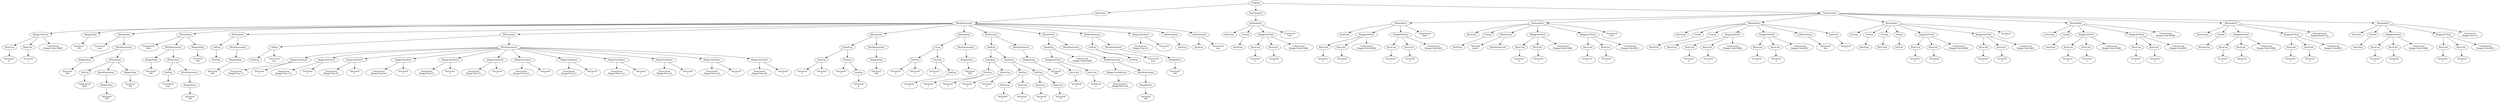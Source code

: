 digraph ASTGraph {
0 [ label="Program" ];
1 [ label="MainClass" ];
0 -> 1
2 [ label="BlockStatement" ];
1 -> 2
3 [ label="MeggySetPixel" ];
2 -> 3
4 [ label="ByteCast" ];
3 -> 4
5 [ label="IntLiteral\n0" ];
4 -> 5
6 [ label="ByteCast" ];
3 -> 6
7 [ label="IntLiteral\n1" ];
6 -> 7
8 [ label="ColorLiteral\nMeggy.Color.DARK" ];
3 -> 8
9 [ label="MeggyDelay" ];
2 -> 9
10 [ label="IntLiteral\n100" ];
9 -> 10
11 [ label="IfStatement" ];
2 -> 11
12 [ label="TrueLiteral\ntrue" ];
11 -> 12
13 [ label="BlockStatement" ];
11 -> 13
14 [ label="MeggyDelay" ];
13 -> 14
15 [ label="IntLiteral\n100" ];
14 -> 15
16 [ label="IfStatement" ];
13 -> 16
17 [ label="NotExp" ];
16 -> 17
18 [ label="FalseLiteral\nfalse" ];
17 -> 18
19 [ label="BlockStatement" ];
16 -> 19
20 [ label="MeggyDelay" ];
19 -> 20
21 [ label="IntLiteral\n100" ];
20 -> 21
22 [ label="MeggyDelay" ];
16 -> 22
23 [ label="IntLiteral\n100" ];
22 -> 23
24 [ label="IfStatement" ];
2 -> 24
25 [ label="FalseLiteral\nfalse" ];
24 -> 25
26 [ label="BlockStatement" ];
24 -> 26
27 [ label="MeggyDelay" ];
26 -> 27
28 [ label="IntLiteral\n100" ];
27 -> 28
29 [ label="IfStatement" ];
26 -> 29
30 [ label="NotExp" ];
29 -> 30
31 [ label="TrueLiteral\ntrue" ];
30 -> 31
32 [ label="BlockStatement" ];
29 -> 32
33 [ label="MeggyDelay" ];
32 -> 33
34 [ label="IntLiteral\n100" ];
33 -> 34
35 [ label="MeggyDelay" ];
24 -> 35
36 [ label="IntLiteral\n100" ];
35 -> 36
37 [ label="IfStatement" ];
2 -> 37
38 [ label="CallExp" ];
37 -> 38
39 [ label="NewExp" ];
38 -> 39
40 [ label="BlockStatement" ];
37 -> 40
41 [ label="MeggyDelay" ];
40 -> 41
42 [ label="IntLiteral\n100" ];
41 -> 42
43 [ label="IfStatement" ];
2 -> 43
44 [ label="CallExp" ];
43 -> 44
45 [ label="NewExp" ];
44 -> 45
46 [ label="TrueLiteral\ntrue" ];
44 -> 46
47 [ label="BlockStatement" ];
43 -> 47
48 [ label="MeggyToneStart" ];
47 -> 48
49 [ label="ToneLiteral\nMeggy.Tone.C3" ];
48 -> 49
50 [ label="IntLiteral\n1" ];
48 -> 50
51 [ label="MeggyToneStart" ];
47 -> 51
52 [ label="ToneLiteral\nMeggy.Tone.Cs3" ];
51 -> 52
53 [ label="IntLiteral\n1" ];
51 -> 53
54 [ label="MeggyToneStart" ];
47 -> 54
55 [ label="ToneLiteral\nMeggy.Tone.D3" ];
54 -> 55
56 [ label="IntLiteral\n1" ];
54 -> 56
57 [ label="MeggyToneStart" ];
47 -> 57
58 [ label="ToneLiteral\nMeggy.Tone.Ds3" ];
57 -> 58
59 [ label="IntLiteral\n1" ];
57 -> 59
60 [ label="MeggyToneStart" ];
47 -> 60
61 [ label="ToneLiteral\nMeggy.Tone.E3" ];
60 -> 61
62 [ label="IntLiteral\n1" ];
60 -> 62
63 [ label="MeggyToneStart" ];
47 -> 63
64 [ label="ToneLiteral\nMeggy.Tone.F3" ];
63 -> 64
65 [ label="IntLiteral\n1" ];
63 -> 65
66 [ label="MeggyToneStart" ];
47 -> 66
67 [ label="ToneLiteral\nMeggy.Tone.Fs3" ];
66 -> 67
68 [ label="IntLiteral\n1" ];
66 -> 68
69 [ label="MeggyToneStart" ];
47 -> 69
70 [ label="ToneLiteral\nMeggy.Tone.G3" ];
69 -> 70
71 [ label="IntLiteral\n1" ];
69 -> 71
72 [ label="MeggyToneStart" ];
47 -> 72
73 [ label="ToneLiteral\nMeggy.Tone.Gs3" ];
72 -> 73
74 [ label="IntLiteral\n1" ];
72 -> 74
75 [ label="MeggyToneStart" ];
47 -> 75
76 [ label="ToneLiteral\nMeggy.Tone.A3" ];
75 -> 76
77 [ label="IntLiteral\n1" ];
75 -> 77
78 [ label="MeggyToneStart" ];
47 -> 78
79 [ label="ToneLiteral\nMeggy.Tone.As3" ];
78 -> 79
80 [ label="IntLiteral\n1" ];
78 -> 80
81 [ label="MeggyToneStart" ];
47 -> 81
82 [ label="ToneLiteral\nMeggy.Tone.B3" ];
81 -> 82
83 [ label="IntLiteral\n1" ];
81 -> 83
84 [ label="IfStatement" ];
2 -> 84
85 [ label="EqualExp" ];
84 -> 85
86 [ label="PlusExp" ];
85 -> 86
87 [ label="IntLiteral\n2" ];
86 -> 87
88 [ label="IntLiteral\n2" ];
86 -> 88
89 [ label="PlusExp" ];
85 -> 89
90 [ label="IntLiteral\n3" ];
89 -> 90
91 [ label="NegExp" ];
89 -> 91
92 [ label="IntLiteral\n4" ];
91 -> 92
93 [ label="BlockStatement" ];
84 -> 93
94 [ label="MeggyDelay" ];
93 -> 94
95 [ label="IntLiteral\n100" ];
94 -> 95
96 [ label="IfStatement" ];
2 -> 96
97 [ label="LtExp" ];
96 -> 97
98 [ label="PlusExp" ];
97 -> 98
99 [ label="IntLiteral\n2" ];
98 -> 99
100 [ label="IntLiteral\n1" ];
98 -> 100
101 [ label="PlusExp" ];
97 -> 101
102 [ label="IntLiteral\n4" ];
101 -> 102
103 [ label="NegExp" ];
101 -> 103
104 [ label="IntLiteral\n1" ];
103 -> 104
105 [ label="BlockStatement" ];
96 -> 105
106 [ label="MeggyDelay" ];
105 -> 106
107 [ label="IntLiteral\n100" ];
106 -> 107
108 [ label="IfStatement" ];
2 -> 108
109 [ label="AndExp" ];
108 -> 109
110 [ label="EqualExp" ];
109 -> 110
111 [ label="PlusExp" ];
110 -> 111
112 [ label="IntLiteral\n1" ];
111 -> 112
113 [ label="IntLiteral\n3" ];
111 -> 113
114 [ label="MinusExp" ];
110 -> 114
115 [ label="IntLiteral\n3" ];
114 -> 115
116 [ label="IntLiteral\n4" ];
114 -> 116
117 [ label="EqualExp" ];
109 -> 117
118 [ label="MulExp" ];
117 -> 118
119 [ label="ByteCast" ];
118 -> 119
120 [ label="IntLiteral\n1" ];
119 -> 120
121 [ label="ByteCast" ];
118 -> 121
122 [ label="IntLiteral\n2" ];
121 -> 122
123 [ label="MulExp" ];
117 -> 123
124 [ label="ByteCast" ];
123 -> 124
125 [ label="IntLiteral\n3" ];
124 -> 125
126 [ label="ByteCast" ];
123 -> 126
127 [ label="IntLiteral\n4" ];
126 -> 127
128 [ label="BlockStatement" ];
108 -> 128
129 [ label="MeggyDelay" ];
128 -> 129
130 [ label="IntLiteral\n100" ];
129 -> 130
131 [ label="IfStatement" ];
2 -> 131
132 [ label="EqualExp" ];
131 -> 132
133 [ label="MeggyGetPixel" ];
132 -> 133
134 [ label="ByteCast" ];
133 -> 134
135 [ label="IntLiteral\n1" ];
134 -> 135
136 [ label="ByteCast" ];
133 -> 136
137 [ label="IntLiteral\n0" ];
136 -> 137
138 [ label="ColorLiteral\nMeggy.Color.DARK" ];
132 -> 138
139 [ label="BlockStatement" ];
131 -> 139
140 [ label="WhileStatement" ];
139 -> 140
141 [ label="MeggyCheckButton" ];
140 -> 141
142 [ label="ButtonLiteral\nMeggy.Button.B" ];
141 -> 142
143 [ label="BlockStatement" ];
140 -> 143
144 [ label="MeggyDelay" ];
143 -> 144
145 [ label="IntLiteral\n100" ];
144 -> 145
146 [ label="WhileStatement" ];
2 -> 146
147 [ label="CallExp" ];
146 -> 147
148 [ label="NewExp" ];
147 -> 148
149 [ label="TrueLiteral\ntrue" ];
147 -> 149
150 [ label="BlockStatement" ];
146 -> 150
151 [ label="MeggyDelay" ];
150 -> 151
152 [ label="IntLiteral\n100" ];
151 -> 152
153 [ label="MeggyToneStart" ];
2 -> 153
154 [ label="ToneLiteral\nMeggy.Tone.A3" ];
153 -> 154
155 [ label="IntLiteral\n1" ];
153 -> 155
156 [ label="CallStatement" ];
2 -> 156
157 [ label="NewExp" ];
156 -> 157
158 [ label="CallStatement" ];
2 -> 158
159 [ label="NewExp" ];
158 -> 159
160 [ label="TrueLiteral\ntrue" ];
158 -> 160
161 [ label="TopClassDecl" ];
0 -> 161
162 [ label="MethodDecl" ];
161 -> 162
163 [ label="BoolType" ];
162 -> 163
164 [ label="Formal" ];
162 -> 164
165 [ label="BoolType" ];
164 -> 165
166 [ label="MeggySetPixel" ];
162 -> 166
167 [ label="ByteCast" ];
166 -> 167
168 [ label="IntLiteral\n0" ];
167 -> 168
169 [ label="ByteCast" ];
166 -> 169
170 [ label="IntLiteral\n1" ];
169 -> 170
171 [ label="ColorLiteral\nMeggy.Color.DARK" ];
166 -> 171
172 [ label="TrueLiteral\ntrue" ];
162 -> 172
173 [ label="TopClassDecl" ];
0 -> 173
174 [ label="MethodDecl" ];
173 -> 174
175 [ label="BoolType" ];
174 -> 175
176 [ label="MeggySetPixel" ];
174 -> 176
177 [ label="ByteCast" ];
176 -> 177
178 [ label="IntLiteral\n0" ];
177 -> 178
179 [ label="ByteCast" ];
176 -> 179
180 [ label="IntLiteral\n1" ];
179 -> 180
181 [ label="ColorLiteral\nMeggy.Color.DARK" ];
176 -> 181
182 [ label="MeggySetPixel" ];
174 -> 182
183 [ label="ByteCast" ];
182 -> 183
184 [ label="IntLiteral\n1" ];
183 -> 184
185 [ label="ByteCast" ];
182 -> 185
186 [ label="IntLiteral\n2" ];
185 -> 186
187 [ label="ColorLiteral\nMeggy.Color.RED" ];
182 -> 187
188 [ label="FalseLiteral\nfalse" ];
174 -> 188
189 [ label="MethodDecl" ];
173 -> 189
190 [ label="BoolType" ];
189 -> 190
191 [ label="Formal" ];
189 -> 191
192 [ label="BoolType" ];
191 -> 192
193 [ label="IfStatement" ];
189 -> 193
194 [ label="IdLiteral\ninput1" ];
193 -> 194
195 [ label="BlockStatement" ];
193 -> 195
196 [ label="MeggySetPixel" ];
189 -> 196
197 [ label="ByteCast" ];
196 -> 197
198 [ label="IntLiteral\n0" ];
197 -> 198
199 [ label="ByteCast" ];
196 -> 199
200 [ label="IntLiteral\n1" ];
199 -> 200
201 [ label="ColorLiteral\nMeggy.Color.DARK" ];
196 -> 201
202 [ label="MeggySetPixel" ];
189 -> 202
203 [ label="ByteCast" ];
202 -> 203
204 [ label="IntLiteral\n1" ];
203 -> 204
205 [ label="ByteCast" ];
202 -> 205
206 [ label="IntLiteral\n2" ];
205 -> 206
207 [ label="ColorLiteral\nMeggy.Color.RED" ];
202 -> 207
208 [ label="TrueLiteral\ntrue" ];
189 -> 208
209 [ label="MethodDecl" ];
173 -> 209
210 [ label="ByteType" ];
209 -> 210
211 [ label="Formal" ];
209 -> 211
212 [ label="BoolType" ];
211 -> 212
213 [ label="Formal" ];
209 -> 213
214 [ label="ByteType" ];
213 -> 214
215 [ label="MeggySetPixel" ];
209 -> 215
216 [ label="ByteCast" ];
215 -> 216
217 [ label="IntLiteral\n0" ];
216 -> 217
218 [ label="ByteCast" ];
215 -> 218
219 [ label="IntLiteral\n1" ];
218 -> 219
220 [ label="ColorLiteral\nMeggy.Color.DARK" ];
215 -> 220
221 [ label="MeggySetPixel" ];
209 -> 221
222 [ label="ByteCast" ];
221 -> 222
223 [ label="IntLiteral\n1" ];
222 -> 223
224 [ label="ByteCast" ];
221 -> 224
225 [ label="IntLiteral\n2" ];
224 -> 225
226 [ label="ColorLiteral\nMeggy.Color.RED" ];
221 -> 226
227 [ label="CallStatement" ];
209 -> 227
228 [ label="ThisLiteral\nthis" ];
227 -> 228
229 [ label="ByteCast" ];
209 -> 229
230 [ label="IntLiteral\n7" ];
229 -> 230
231 [ label="MethodDecl" ];
173 -> 231
232 [ label="IntType" ];
231 -> 232
233 [ label="Formal" ];
231 -> 233
234 [ label="BoolType" ];
233 -> 234
235 [ label="Formal" ];
231 -> 235
236 [ label="ByteType" ];
235 -> 236
237 [ label="Formal" ];
231 -> 237
238 [ label="IntType" ];
237 -> 238
239 [ label="MeggySetPixel" ];
231 -> 239
240 [ label="ByteCast" ];
239 -> 240
241 [ label="IntLiteral\n0" ];
240 -> 241
242 [ label="ByteCast" ];
239 -> 242
243 [ label="IntLiteral\n1" ];
242 -> 243
244 [ label="ColorLiteral\nMeggy.Color.DARK" ];
239 -> 244
245 [ label="MeggySetPixel" ];
231 -> 245
246 [ label="ByteCast" ];
245 -> 246
247 [ label="IntLiteral\n1" ];
246 -> 247
248 [ label="ByteCast" ];
245 -> 248
249 [ label="IntLiteral\n2" ];
248 -> 249
250 [ label="ColorLiteral\nMeggy.Color.RED" ];
245 -> 250
251 [ label="IntLiteral\n1" ];
231 -> 251
252 [ label="MethodDecl" ];
173 -> 252
253 [ label="ColorType" ];
252 -> 253
254 [ label="Formal" ];
252 -> 254
255 [ label="ColorType" ];
254 -> 255
256 [ label="MeggySetPixel" ];
252 -> 256
257 [ label="ByteCast" ];
256 -> 257
258 [ label="IntLiteral\n0" ];
257 -> 258
259 [ label="ByteCast" ];
256 -> 259
260 [ label="IntLiteral\n1" ];
259 -> 260
261 [ label="ColorLiteral\nMeggy.Color.DARK" ];
256 -> 261
262 [ label="MeggySetPixel" ];
252 -> 262
263 [ label="ByteCast" ];
262 -> 263
264 [ label="IntLiteral\n1" ];
263 -> 264
265 [ label="ByteCast" ];
262 -> 265
266 [ label="IntLiteral\n2" ];
265 -> 266
267 [ label="ColorLiteral\nMeggy.Color.RED" ];
262 -> 267
268 [ label="ColorLiteral\nMeggy.Color.DARK" ];
252 -> 268
269 [ label="MethodDecl" ];
173 -> 269
270 [ label="ButtonType" ];
269 -> 270
271 [ label="Formal" ];
269 -> 271
272 [ label="ButtonType" ];
271 -> 272
273 [ label="MeggySetPixel" ];
269 -> 273
274 [ label="ByteCast" ];
273 -> 274
275 [ label="IntLiteral\n0" ];
274 -> 275
276 [ label="ByteCast" ];
273 -> 276
277 [ label="IntLiteral\n1" ];
276 -> 277
278 [ label="ColorLiteral\nMeggy.Color.DARK" ];
273 -> 278
279 [ label="MeggySetPixel" ];
269 -> 279
280 [ label="ByteCast" ];
279 -> 280
281 [ label="IntLiteral\n1" ];
280 -> 281
282 [ label="ByteCast" ];
279 -> 282
283 [ label="IntLiteral\n2" ];
282 -> 283
284 [ label="ColorLiteral\nMeggy.Color.RED" ];
279 -> 284
285 [ label="ButtonLiteral\nMeggy.Button.Up" ];
269 -> 285
286 [ label="MethodDecl" ];
173 -> 286
287 [ label="ToneType" ];
286 -> 287
288 [ label="Formal" ];
286 -> 288
289 [ label="ToneType" ];
288 -> 289
290 [ label="MeggySetPixel" ];
286 -> 290
291 [ label="ByteCast" ];
290 -> 291
292 [ label="IntLiteral\n0" ];
291 -> 292
293 [ label="ByteCast" ];
290 -> 293
294 [ label="IntLiteral\n1" ];
293 -> 294
295 [ label="ColorLiteral\nMeggy.Color.DARK" ];
290 -> 295
296 [ label="MeggySetPixel" ];
286 -> 296
297 [ label="ByteCast" ];
296 -> 297
298 [ label="IntLiteral\n1" ];
297 -> 298
299 [ label="ByteCast" ];
296 -> 299
300 [ label="IntLiteral\n2" ];
299 -> 300
301 [ label="ColorLiteral\nMeggy.Color.RED" ];
296 -> 301
302 [ label="ToneLiteral\nMeggy.Tone.A3" ];
286 -> 302
}
